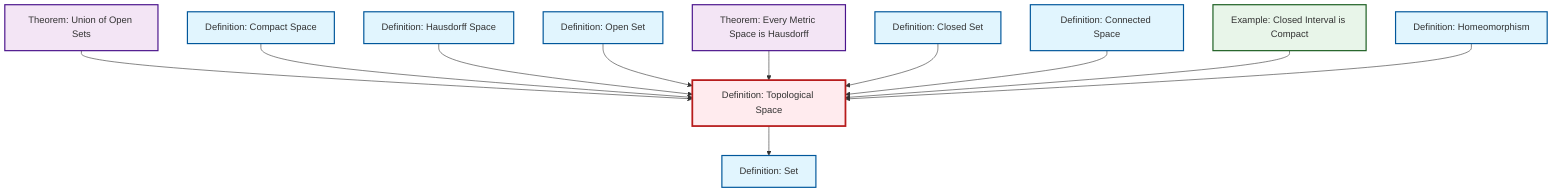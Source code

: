 graph TD
    classDef definition fill:#e1f5fe,stroke:#01579b,stroke-width:2px
    classDef theorem fill:#f3e5f5,stroke:#4a148c,stroke-width:2px
    classDef axiom fill:#fff3e0,stroke:#e65100,stroke-width:2px
    classDef example fill:#e8f5e9,stroke:#1b5e20,stroke-width:2px
    classDef current fill:#ffebee,stroke:#b71c1c,stroke-width:3px
    ex-closed-interval-compact["Example: Closed Interval is Compact"]:::example
    def-compact["Definition: Compact Space"]:::definition
    def-open-set["Definition: Open Set"]:::definition
    def-set["Definition: Set"]:::definition
    def-connected["Definition: Connected Space"]:::definition
    def-topological-space["Definition: Topological Space"]:::definition
    def-closed-set["Definition: Closed Set"]:::definition
    thm-union-open-sets["Theorem: Union of Open Sets"]:::theorem
    def-homeomorphism["Definition: Homeomorphism"]:::definition
    def-hausdorff["Definition: Hausdorff Space"]:::definition
    thm-metric-hausdorff["Theorem: Every Metric Space is Hausdorff"]:::theorem
    thm-union-open-sets --> def-topological-space
    def-topological-space --> def-set
    def-compact --> def-topological-space
    def-hausdorff --> def-topological-space
    def-open-set --> def-topological-space
    thm-metric-hausdorff --> def-topological-space
    def-closed-set --> def-topological-space
    def-connected --> def-topological-space
    ex-closed-interval-compact --> def-topological-space
    def-homeomorphism --> def-topological-space
    class def-topological-space current